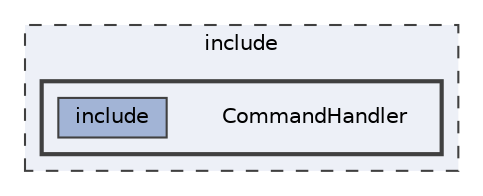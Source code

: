 digraph "include/CommandHandler"
{
 // LATEX_PDF_SIZE
  bgcolor="transparent";
  edge [fontname=Helvetica,fontsize=10,labelfontname=Helvetica,labelfontsize=10];
  node [fontname=Helvetica,fontsize=10,shape=box,height=0.2,width=0.4];
  compound=true
  subgraph clusterdir_d44c64559bbebec7f509842c48db8b23 {
    graph [ bgcolor="#edf0f7", pencolor="grey25", label="include", fontname=Helvetica,fontsize=10 style="filled,dashed", URL="dir_d44c64559bbebec7f509842c48db8b23.html",tooltip=""]
  subgraph clusterdir_da285110d0fecd3e0f4efe73d3787985 {
    graph [ bgcolor="#edf0f7", pencolor="grey25", label="", fontname=Helvetica,fontsize=10 style="filled,bold", URL="dir_da285110d0fecd3e0f4efe73d3787985.html",tooltip=""]
    dir_da285110d0fecd3e0f4efe73d3787985 [shape=plaintext, label="CommandHandler"];
  dir_97090e0a400cd2ccb33c4efcb9df98fc [label="include", fillcolor="#a2b4d6", color="grey25", style="filled", URL="dir_97090e0a400cd2ccb33c4efcb9df98fc.html",tooltip=""];
  }
  }
}
